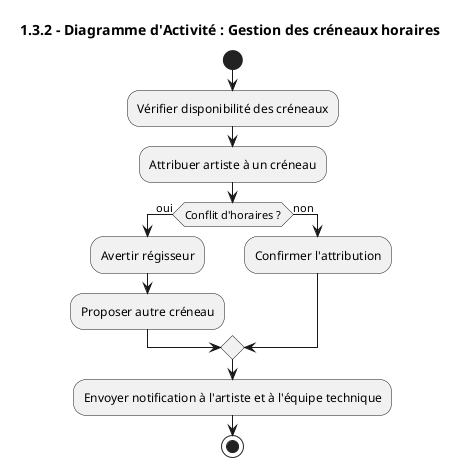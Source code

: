 @startuml
!pragma layout smetana
title 1.3.2 - Diagramme d'Activité : Gestion des créneaux horaires

start
:Vérifier disponibilité des créneaux;
:Attribuer artiste à un créneau;
if (Conflit d'horaires ?) then (oui)
    :Avertir régisseur;
    :Proposer autre créneau;
else (non)
    :Confirmer l'attribution;
endif
:Envoyer notification à l'artiste et à l'équipe technique;
stop
@enduml
